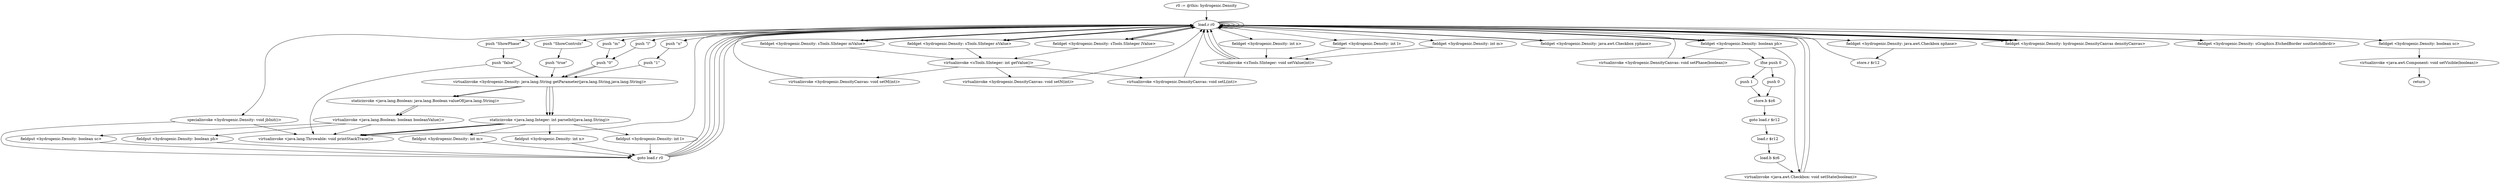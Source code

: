 digraph "" {
    "r0 := @this: hydrogenic.Density"
    "load.r r0"
    "r0 := @this: hydrogenic.Density"->"load.r r0";
    "load.r r0"->"load.r r0";
    "push \"m\""
    "load.r r0"->"push \"m\"";
    "push \"0\""
    "push \"m\""->"push \"0\"";
    "virtualinvoke <hydrogenic.Density: java.lang.String getParameter(java.lang.String,java.lang.String)>"
    "push \"0\""->"virtualinvoke <hydrogenic.Density: java.lang.String getParameter(java.lang.String,java.lang.String)>";
    "staticinvoke <java.lang.Integer: int parseInt(java.lang.String)>"
    "virtualinvoke <hydrogenic.Density: java.lang.String getParameter(java.lang.String,java.lang.String)>"->"staticinvoke <java.lang.Integer: int parseInt(java.lang.String)>";
    "fieldput <hydrogenic.Density: int m>"
    "staticinvoke <java.lang.Integer: int parseInt(java.lang.String)>"->"fieldput <hydrogenic.Density: int m>";
    "goto load.r r0"
    "fieldput <hydrogenic.Density: int m>"->"goto load.r r0";
    "goto load.r r0"->"load.r r0";
    "load.r r0"->"load.r r0";
    "push \"n\""
    "load.r r0"->"push \"n\"";
    "push \"1\""
    "push \"n\""->"push \"1\"";
    "push \"1\""->"virtualinvoke <hydrogenic.Density: java.lang.String getParameter(java.lang.String,java.lang.String)>";
    "virtualinvoke <hydrogenic.Density: java.lang.String getParameter(java.lang.String,java.lang.String)>"->"staticinvoke <java.lang.Integer: int parseInt(java.lang.String)>";
    "fieldput <hydrogenic.Density: int n>"
    "staticinvoke <java.lang.Integer: int parseInt(java.lang.String)>"->"fieldput <hydrogenic.Density: int n>";
    "fieldput <hydrogenic.Density: int n>"->"goto load.r r0";
    "goto load.r r0"->"load.r r0";
    "load.r r0"->"load.r r0";
    "push \"ShowControls\""
    "load.r r0"->"push \"ShowControls\"";
    "push \"true\""
    "push \"ShowControls\""->"push \"true\"";
    "push \"true\""->"virtualinvoke <hydrogenic.Density: java.lang.String getParameter(java.lang.String,java.lang.String)>";
    "staticinvoke <java.lang.Boolean: java.lang.Boolean valueOf(java.lang.String)>"
    "virtualinvoke <hydrogenic.Density: java.lang.String getParameter(java.lang.String,java.lang.String)>"->"staticinvoke <java.lang.Boolean: java.lang.Boolean valueOf(java.lang.String)>";
    "virtualinvoke <java.lang.Boolean: boolean booleanValue()>"
    "staticinvoke <java.lang.Boolean: java.lang.Boolean valueOf(java.lang.String)>"->"virtualinvoke <java.lang.Boolean: boolean booleanValue()>";
    "fieldput <hydrogenic.Density: boolean sc>"
    "virtualinvoke <java.lang.Boolean: boolean booleanValue()>"->"fieldput <hydrogenic.Density: boolean sc>";
    "fieldput <hydrogenic.Density: boolean sc>"->"goto load.r r0";
    "goto load.r r0"->"load.r r0";
    "load.r r0"->"load.r r0";
    "push \"l\""
    "load.r r0"->"push \"l\"";
    "push \"l\""->"push \"0\"";
    "push \"0\""->"virtualinvoke <hydrogenic.Density: java.lang.String getParameter(java.lang.String,java.lang.String)>";
    "virtualinvoke <hydrogenic.Density: java.lang.String getParameter(java.lang.String,java.lang.String)>"->"staticinvoke <java.lang.Integer: int parseInt(java.lang.String)>";
    "fieldput <hydrogenic.Density: int l>"
    "staticinvoke <java.lang.Integer: int parseInt(java.lang.String)>"->"fieldput <hydrogenic.Density: int l>";
    "fieldput <hydrogenic.Density: int l>"->"goto load.r r0";
    "goto load.r r0"->"load.r r0";
    "load.r r0"->"load.r r0";
    "push \"ShowPhase\""
    "load.r r0"->"push \"ShowPhase\"";
    "push \"false\""
    "push \"ShowPhase\""->"push \"false\"";
    "virtualinvoke <java.lang.Throwable: void printStackTrace()>"
    "push \"false\""->"virtualinvoke <java.lang.Throwable: void printStackTrace()>";
    "virtualinvoke <java.lang.Throwable: void printStackTrace()>"->"load.r r0";
    "specialinvoke <hydrogenic.Density: void jbInit()>"
    "load.r r0"->"specialinvoke <hydrogenic.Density: void jbInit()>";
    "specialinvoke <hydrogenic.Density: void jbInit()>"->"goto load.r r0";
    "goto load.r r0"->"load.r r0";
    "fieldget <hydrogenic.Density: sTools.SInteger mValue>"
    "load.r r0"->"fieldget <hydrogenic.Density: sTools.SInteger mValue>";
    "fieldget <hydrogenic.Density: sTools.SInteger mValue>"->"load.r r0";
    "fieldget <hydrogenic.Density: int m>"
    "load.r r0"->"fieldget <hydrogenic.Density: int m>";
    "virtualinvoke <sTools.SInteger: void setValue(int)>"
    "fieldget <hydrogenic.Density: int m>"->"virtualinvoke <sTools.SInteger: void setValue(int)>";
    "virtualinvoke <sTools.SInteger: void setValue(int)>"->"load.r r0";
    "fieldget <hydrogenic.Density: sTools.SInteger nValue>"
    "load.r r0"->"fieldget <hydrogenic.Density: sTools.SInteger nValue>";
    "fieldget <hydrogenic.Density: sTools.SInteger nValue>"->"load.r r0";
    "fieldget <hydrogenic.Density: int n>"
    "load.r r0"->"fieldget <hydrogenic.Density: int n>";
    "fieldget <hydrogenic.Density: int n>"->"virtualinvoke <sTools.SInteger: void setValue(int)>";
    "virtualinvoke <sTools.SInteger: void setValue(int)>"->"load.r r0";
    "fieldget <hydrogenic.Density: sTools.SInteger lValue>"
    "load.r r0"->"fieldget <hydrogenic.Density: sTools.SInteger lValue>";
    "fieldget <hydrogenic.Density: sTools.SInteger lValue>"->"load.r r0";
    "fieldget <hydrogenic.Density: int l>"
    "load.r r0"->"fieldget <hydrogenic.Density: int l>";
    "fieldget <hydrogenic.Density: int l>"->"virtualinvoke <sTools.SInteger: void setValue(int)>";
    "virtualinvoke <sTools.SInteger: void setValue(int)>"->"load.r r0";
    "fieldget <hydrogenic.Density: java.awt.Checkbox yphase>"
    "load.r r0"->"fieldget <hydrogenic.Density: java.awt.Checkbox yphase>";
    "fieldget <hydrogenic.Density: java.awt.Checkbox yphase>"->"load.r r0";
    "fieldget <hydrogenic.Density: boolean ph>"
    "load.r r0"->"fieldget <hydrogenic.Density: boolean ph>";
    "virtualinvoke <java.awt.Checkbox: void setState(boolean)>"
    "fieldget <hydrogenic.Density: boolean ph>"->"virtualinvoke <java.awt.Checkbox: void setState(boolean)>";
    "virtualinvoke <java.awt.Checkbox: void setState(boolean)>"->"load.r r0";
    "fieldget <hydrogenic.Density: java.awt.Checkbox nphase>"
    "load.r r0"->"fieldget <hydrogenic.Density: java.awt.Checkbox nphase>";
    "store.r $r12"
    "fieldget <hydrogenic.Density: java.awt.Checkbox nphase>"->"store.r $r12";
    "store.r $r12"->"load.r r0";
    "load.r r0"->"fieldget <hydrogenic.Density: boolean ph>";
    "ifne push 0"
    "fieldget <hydrogenic.Density: boolean ph>"->"ifne push 0";
    "push 1"
    "ifne push 0"->"push 1";
    "store.b $z6"
    "push 1"->"store.b $z6";
    "goto load.r $r12"
    "store.b $z6"->"goto load.r $r12";
    "load.r $r12"
    "goto load.r $r12"->"load.r $r12";
    "load.b $z6"
    "load.r $r12"->"load.b $z6";
    "load.b $z6"->"virtualinvoke <java.awt.Checkbox: void setState(boolean)>";
    "virtualinvoke <java.awt.Checkbox: void setState(boolean)>"->"load.r r0";
    "fieldget <hydrogenic.Density: hydrogenic.DensityCanvas densityCanvas>"
    "load.r r0"->"fieldget <hydrogenic.Density: hydrogenic.DensityCanvas densityCanvas>";
    "fieldget <hydrogenic.Density: hydrogenic.DensityCanvas densityCanvas>"->"load.r r0";
    "load.r r0"->"fieldget <hydrogenic.Density: sTools.SInteger mValue>";
    "virtualinvoke <sTools.SInteger: int getValue()>"
    "fieldget <hydrogenic.Density: sTools.SInteger mValue>"->"virtualinvoke <sTools.SInteger: int getValue()>";
    "virtualinvoke <hydrogenic.DensityCanvas: void setM(int)>"
    "virtualinvoke <sTools.SInteger: int getValue()>"->"virtualinvoke <hydrogenic.DensityCanvas: void setM(int)>";
    "virtualinvoke <hydrogenic.DensityCanvas: void setM(int)>"->"load.r r0";
    "load.r r0"->"fieldget <hydrogenic.Density: hydrogenic.DensityCanvas densityCanvas>";
    "fieldget <hydrogenic.Density: hydrogenic.DensityCanvas densityCanvas>"->"load.r r0";
    "load.r r0"->"fieldget <hydrogenic.Density: sTools.SInteger nValue>";
    "fieldget <hydrogenic.Density: sTools.SInteger nValue>"->"virtualinvoke <sTools.SInteger: int getValue()>";
    "virtualinvoke <hydrogenic.DensityCanvas: void setN(int)>"
    "virtualinvoke <sTools.SInteger: int getValue()>"->"virtualinvoke <hydrogenic.DensityCanvas: void setN(int)>";
    "virtualinvoke <hydrogenic.DensityCanvas: void setN(int)>"->"load.r r0";
    "load.r r0"->"fieldget <hydrogenic.Density: hydrogenic.DensityCanvas densityCanvas>";
    "fieldget <hydrogenic.Density: hydrogenic.DensityCanvas densityCanvas>"->"load.r r0";
    "load.r r0"->"fieldget <hydrogenic.Density: sTools.SInteger lValue>";
    "fieldget <hydrogenic.Density: sTools.SInteger lValue>"->"virtualinvoke <sTools.SInteger: int getValue()>";
    "virtualinvoke <hydrogenic.DensityCanvas: void setL(int)>"
    "virtualinvoke <sTools.SInteger: int getValue()>"->"virtualinvoke <hydrogenic.DensityCanvas: void setL(int)>";
    "virtualinvoke <hydrogenic.DensityCanvas: void setL(int)>"->"load.r r0";
    "load.r r0"->"fieldget <hydrogenic.Density: hydrogenic.DensityCanvas densityCanvas>";
    "fieldget <hydrogenic.Density: hydrogenic.DensityCanvas densityCanvas>"->"load.r r0";
    "load.r r0"->"fieldget <hydrogenic.Density: boolean ph>";
    "virtualinvoke <hydrogenic.DensityCanvas: void setPhase(boolean)>"
    "fieldget <hydrogenic.Density: boolean ph>"->"virtualinvoke <hydrogenic.DensityCanvas: void setPhase(boolean)>";
    "virtualinvoke <hydrogenic.DensityCanvas: void setPhase(boolean)>"->"load.r r0";
    "fieldget <hydrogenic.Density: sGraphics.EtchedBorder southetchdbrdr>"
    "load.r r0"->"fieldget <hydrogenic.Density: sGraphics.EtchedBorder southetchdbrdr>";
    "fieldget <hydrogenic.Density: sGraphics.EtchedBorder southetchdbrdr>"->"load.r r0";
    "fieldget <hydrogenic.Density: boolean sc>"
    "load.r r0"->"fieldget <hydrogenic.Density: boolean sc>";
    "virtualinvoke <java.awt.Component: void setVisible(boolean)>"
    "fieldget <hydrogenic.Density: boolean sc>"->"virtualinvoke <java.awt.Component: void setVisible(boolean)>";
    "return"
    "virtualinvoke <java.awt.Component: void setVisible(boolean)>"->"return";
    "push 0"
    "ifne push 0"->"push 0";
    "push 0"->"store.b $z6";
    "specialinvoke <hydrogenic.Density: void jbInit()>"->"virtualinvoke <java.lang.Throwable: void printStackTrace()>";
    "push \"false\""->"virtualinvoke <hydrogenic.Density: java.lang.String getParameter(java.lang.String,java.lang.String)>";
    "virtualinvoke <hydrogenic.Density: java.lang.String getParameter(java.lang.String,java.lang.String)>"->"staticinvoke <java.lang.Boolean: java.lang.Boolean valueOf(java.lang.String)>";
    "staticinvoke <java.lang.Boolean: java.lang.Boolean valueOf(java.lang.String)>"->"virtualinvoke <java.lang.Boolean: boolean booleanValue()>";
    "fieldput <hydrogenic.Density: boolean ph>"
    "virtualinvoke <java.lang.Boolean: boolean booleanValue()>"->"fieldput <hydrogenic.Density: boolean ph>";
    "fieldput <hydrogenic.Density: boolean ph>"->"goto load.r r0";
    "staticinvoke <java.lang.Integer: int parseInt(java.lang.String)>"->"virtualinvoke <java.lang.Throwable: void printStackTrace()>";
    "virtualinvoke <java.lang.Boolean: boolean booleanValue()>"->"virtualinvoke <java.lang.Throwable: void printStackTrace()>";
    "staticinvoke <java.lang.Integer: int parseInt(java.lang.String)>"->"virtualinvoke <java.lang.Throwable: void printStackTrace()>";
    "staticinvoke <java.lang.Integer: int parseInt(java.lang.String)>"->"virtualinvoke <java.lang.Throwable: void printStackTrace()>";
}
